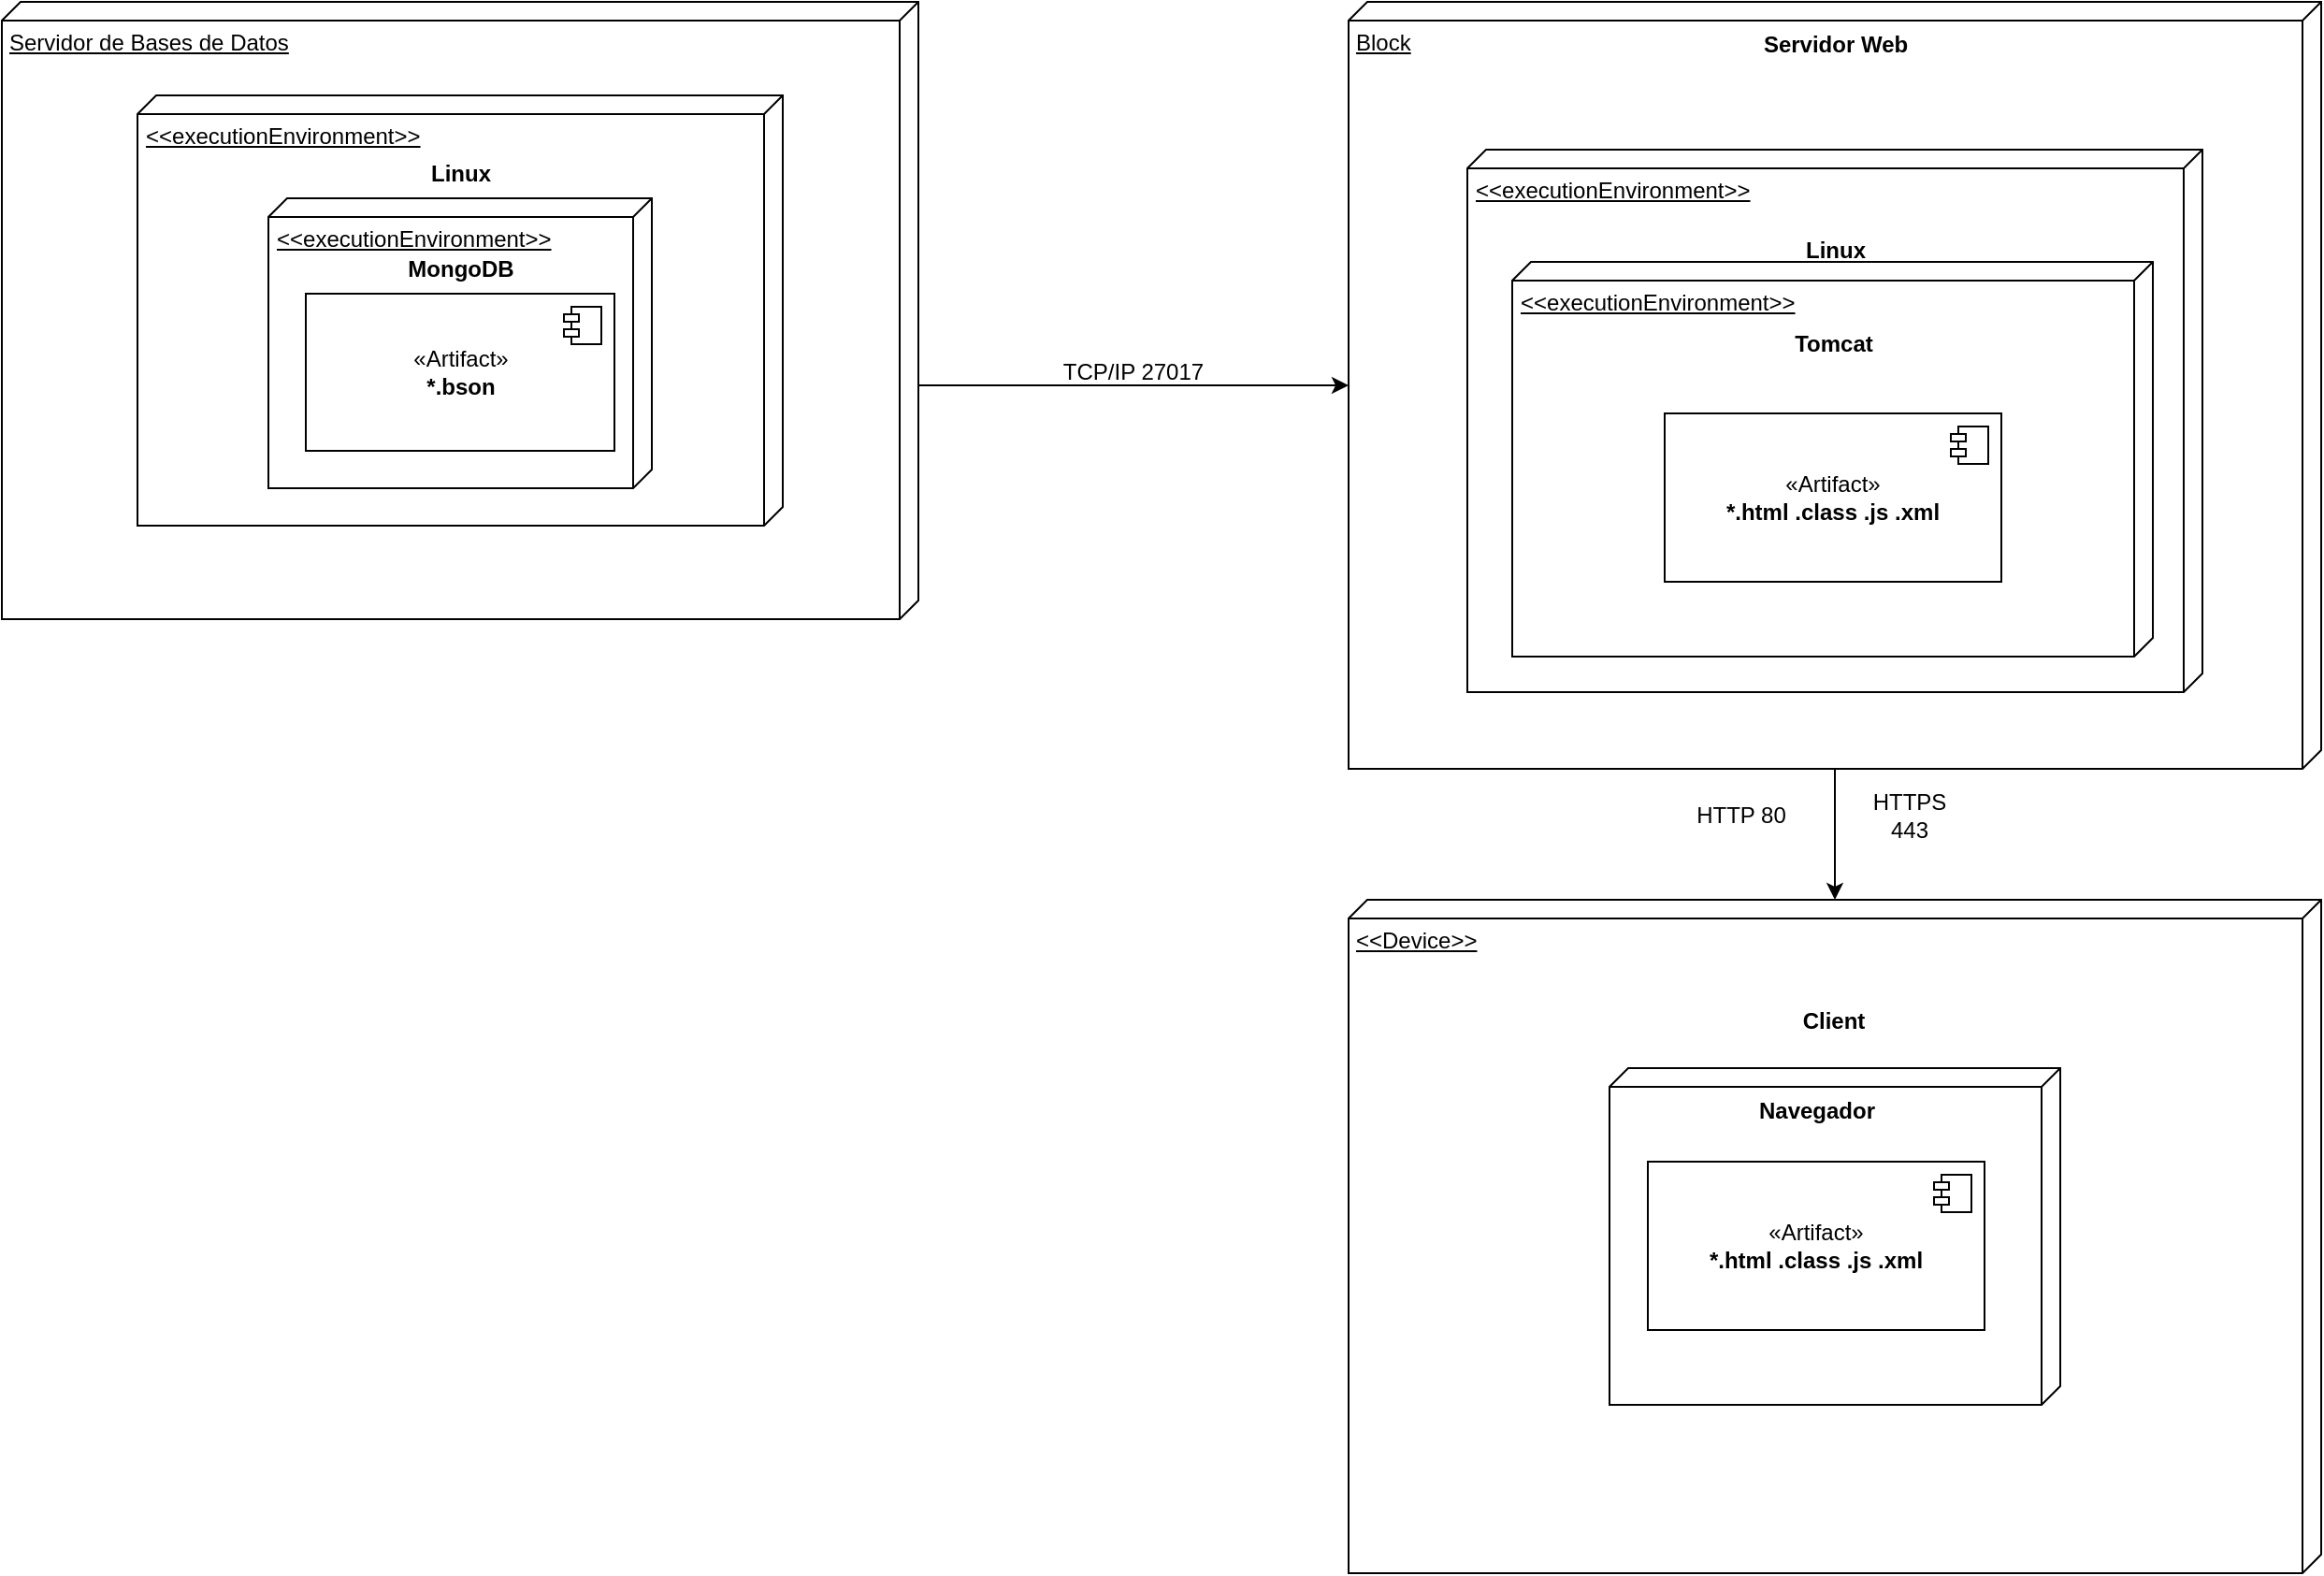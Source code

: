 <mxfile version="24.5.5" type="google">
  <diagram id="ZIbdoXWf_325Ph_qxELx" name="Página-2">
    <mxGraphModel grid="1" page="1" gridSize="10" guides="1" tooltips="1" connect="1" arrows="1" fold="1" pageScale="1" pageWidth="827" pageHeight="1169" math="0" shadow="0">
      <root>
        <mxCell id="0" />
        <mxCell id="1" parent="0" />
        <mxCell id="III9xUrhtxmisWl-_8ej-19" style="edgeStyle=orthogonalEdgeStyle;rounded=0;orthogonalLoop=1;jettySize=auto;html=1;" edge="1" parent="1" source="III9xUrhtxmisWl-_8ej-1" target="III9xUrhtxmisWl-_8ej-8">
          <mxGeometry relative="1" as="geometry">
            <Array as="points">
              <mxPoint x="580" y="245" />
              <mxPoint x="580" y="245" />
            </Array>
          </mxGeometry>
        </mxCell>
        <mxCell id="III9xUrhtxmisWl-_8ej-1" value="Servidor de Bases de Datos" style="verticalAlign=top;align=left;spacingTop=8;spacingLeft=2;spacingRight=12;shape=cube;size=10;direction=south;fontStyle=4;html=1;whiteSpace=wrap;" vertex="1" parent="1">
          <mxGeometry x="40" y="40" width="490" height="330" as="geometry" />
        </mxCell>
        <mxCell id="III9xUrhtxmisWl-_8ej-2" value="&amp;lt;&amp;lt;executionEnvironment&amp;gt;&amp;gt;" style="verticalAlign=top;align=left;spacingTop=8;spacingLeft=2;spacingRight=12;shape=cube;size=10;direction=south;fontStyle=4;html=1;whiteSpace=wrap;" vertex="1" parent="1">
          <mxGeometry x="112.5" y="90" width="345" height="230" as="geometry" />
        </mxCell>
        <mxCell id="III9xUrhtxmisWl-_8ej-3" value="&amp;lt;&amp;lt;executionEnvironment&amp;gt;&amp;gt;" style="verticalAlign=top;align=left;spacingTop=8;spacingLeft=2;spacingRight=12;shape=cube;size=10;direction=south;fontStyle=4;html=1;whiteSpace=wrap;" vertex="1" parent="1">
          <mxGeometry x="182.5" y="145" width="205" height="155" as="geometry" />
        </mxCell>
        <mxCell id="III9xUrhtxmisWl-_8ej-4" value="Linux" style="text;align=center;fontStyle=1;verticalAlign=middle;spacingLeft=3;spacingRight=3;strokeColor=none;rotatable=0;points=[[0,0.5],[1,0.5]];portConstraint=eastwest;html=1;" vertex="1" parent="1">
          <mxGeometry x="245" y="119" width="80" height="26" as="geometry" />
        </mxCell>
        <mxCell id="III9xUrhtxmisWl-_8ej-5" value="MongoDB" style="text;align=center;fontStyle=1;verticalAlign=middle;spacingLeft=3;spacingRight=3;strokeColor=none;rotatable=0;points=[[0,0.5],[1,0.5]];portConstraint=eastwest;html=1;" vertex="1" parent="1">
          <mxGeometry x="245" y="170" width="80" height="26" as="geometry" />
        </mxCell>
        <mxCell id="III9xUrhtxmisWl-_8ej-6" value="«Artifact»&lt;br&gt;&lt;b&gt;*.bson&lt;/b&gt;" style="html=1;dropTarget=0;whiteSpace=wrap;" vertex="1" parent="1">
          <mxGeometry x="202.5" y="196" width="165" height="84" as="geometry" />
        </mxCell>
        <mxCell id="III9xUrhtxmisWl-_8ej-7" value="" style="shape=module;jettyWidth=8;jettyHeight=4;" vertex="1" parent="III9xUrhtxmisWl-_8ej-6">
          <mxGeometry x="1" width="20" height="20" relative="1" as="geometry">
            <mxPoint x="-27" y="7" as="offset" />
          </mxGeometry>
        </mxCell>
        <mxCell id="III9xUrhtxmisWl-_8ej-23" style="edgeStyle=orthogonalEdgeStyle;rounded=0;orthogonalLoop=1;jettySize=auto;html=1;" edge="1" parent="1" source="III9xUrhtxmisWl-_8ej-8" target="III9xUrhtxmisWl-_8ej-20">
          <mxGeometry relative="1" as="geometry" />
        </mxCell>
        <mxCell id="III9xUrhtxmisWl-_8ej-8" value="Block" style="verticalAlign=top;align=left;spacingTop=8;spacingLeft=2;spacingRight=12;shape=cube;size=10;direction=south;fontStyle=4;html=1;whiteSpace=wrap;" vertex="1" parent="1">
          <mxGeometry x="760" y="40" width="520" height="410" as="geometry" />
        </mxCell>
        <mxCell id="III9xUrhtxmisWl-_8ej-9" value="Servidor Web" style="text;align=center;fontStyle=1;verticalAlign=middle;spacingLeft=3;spacingRight=3;strokeColor=none;rotatable=0;points=[[0,0.5],[1,0.5]];portConstraint=eastwest;html=1;" vertex="1" parent="1">
          <mxGeometry x="980" y="50" width="80" height="26" as="geometry" />
        </mxCell>
        <mxCell id="III9xUrhtxmisWl-_8ej-11" value="&amp;lt;&amp;lt;executionEnvironment&amp;gt;&amp;gt;" style="verticalAlign=top;align=left;spacingTop=8;spacingLeft=2;spacingRight=12;shape=cube;size=10;direction=south;fontStyle=4;html=1;whiteSpace=wrap;" vertex="1" parent="1">
          <mxGeometry x="823.5" y="119" width="393" height="290" as="geometry" />
        </mxCell>
        <mxCell id="III9xUrhtxmisWl-_8ej-12" value="Linux" style="text;align=center;fontStyle=1;verticalAlign=middle;spacingLeft=3;spacingRight=3;strokeColor=none;rotatable=0;points=[[0,0.5],[1,0.5]];portConstraint=eastwest;html=1;" vertex="1" parent="1">
          <mxGeometry x="980" y="160" width="80" height="26" as="geometry" />
        </mxCell>
        <mxCell id="III9xUrhtxmisWl-_8ej-13" value="&amp;lt;&amp;lt;executionEnvironment&amp;gt;&amp;gt;" style="verticalAlign=top;align=left;spacingTop=8;spacingLeft=2;spacingRight=12;shape=cube;size=10;direction=south;fontStyle=4;html=1;whiteSpace=wrap;" vertex="1" parent="1">
          <mxGeometry x="847.5" y="179" width="342.5" height="211" as="geometry" />
        </mxCell>
        <mxCell id="III9xUrhtxmisWl-_8ej-14" value="Tomcat" style="text;align=center;fontStyle=1;verticalAlign=middle;spacingLeft=3;spacingRight=3;strokeColor=none;rotatable=0;points=[[0,0.5],[1,0.5]];portConstraint=eastwest;html=1;" vertex="1" parent="1">
          <mxGeometry x="978.75" y="210" width="80" height="26" as="geometry" />
        </mxCell>
        <mxCell id="III9xUrhtxmisWl-_8ej-15" value="«Artifact»&lt;br&gt;&lt;b&gt;*.html .class .js .xml&lt;/b&gt;" style="html=1;dropTarget=0;whiteSpace=wrap;" vertex="1" parent="1">
          <mxGeometry x="929" y="260" width="180" height="90" as="geometry" />
        </mxCell>
        <mxCell id="III9xUrhtxmisWl-_8ej-16" value="" style="shape=module;jettyWidth=8;jettyHeight=4;" vertex="1" parent="III9xUrhtxmisWl-_8ej-15">
          <mxGeometry x="1" width="20" height="20" relative="1" as="geometry">
            <mxPoint x="-27" y="7" as="offset" />
          </mxGeometry>
        </mxCell>
        <mxCell id="III9xUrhtxmisWl-_8ej-20" value="&amp;lt;&amp;lt;Device&amp;gt;&amp;gt;" style="verticalAlign=top;align=left;spacingTop=8;spacingLeft=2;spacingRight=12;shape=cube;size=10;direction=south;fontStyle=4;html=1;whiteSpace=wrap;" vertex="1" parent="1">
          <mxGeometry x="760" y="520" width="520" height="360" as="geometry" />
        </mxCell>
        <mxCell id="III9xUrhtxmisWl-_8ej-21" value="" style="verticalAlign=top;align=left;spacingTop=8;spacingLeft=2;spacingRight=12;shape=cube;size=10;direction=south;fontStyle=4;html=1;whiteSpace=wrap;" vertex="1" parent="1">
          <mxGeometry x="899.5" y="610" width="241" height="180" as="geometry" />
        </mxCell>
        <mxCell id="III9xUrhtxmisWl-_8ej-22" value="Client" style="text;align=center;fontStyle=1;verticalAlign=middle;spacingLeft=3;spacingRight=3;strokeColor=none;rotatable=0;points=[[0,0.5],[1,0.5]];portConstraint=eastwest;html=1;" vertex="1" parent="1">
          <mxGeometry x="978.75" y="572" width="80" height="26" as="geometry" />
        </mxCell>
        <mxCell id="III9xUrhtxmisWl-_8ej-24" value="«Artifact»&lt;br&gt;&lt;b&gt;*.html .class .js .xml&lt;/b&gt;" style="html=1;dropTarget=0;whiteSpace=wrap;" vertex="1" parent="1">
          <mxGeometry x="920" y="660" width="180" height="90" as="geometry" />
        </mxCell>
        <mxCell id="III9xUrhtxmisWl-_8ej-25" value="" style="shape=module;jettyWidth=8;jettyHeight=4;" vertex="1" parent="III9xUrhtxmisWl-_8ej-24">
          <mxGeometry x="1" width="20" height="20" relative="1" as="geometry">
            <mxPoint x="-27" y="7" as="offset" />
          </mxGeometry>
        </mxCell>
        <mxCell id="III9xUrhtxmisWl-_8ej-26" value="Navegador" style="text;align=center;fontStyle=1;verticalAlign=middle;spacingLeft=3;spacingRight=3;strokeColor=none;rotatable=0;points=[[0,0.5],[1,0.5]];portConstraint=eastwest;html=1;" vertex="1" parent="1">
          <mxGeometry x="970" y="620" width="80" height="26" as="geometry" />
        </mxCell>
        <mxCell id="2MD5otcRQNG8yUbytozQ-1" value="TCP/IP 27017" style="text;html=1;align=center;verticalAlign=middle;whiteSpace=wrap;rounded=0;" vertex="1" parent="1">
          <mxGeometry x="590" y="223" width="110" height="30" as="geometry" />
        </mxCell>
        <mxCell id="2MD5otcRQNG8yUbytozQ-2" value="HTTP 80" style="text;html=1;align=center;verticalAlign=middle;whiteSpace=wrap;rounded=0;" vertex="1" parent="1">
          <mxGeometry x="940" y="460" width="60" height="30" as="geometry" />
        </mxCell>
        <mxCell id="2MD5otcRQNG8yUbytozQ-3" value="HTTPS 443" style="text;html=1;align=center;verticalAlign=middle;whiteSpace=wrap;rounded=0;" vertex="1" parent="1">
          <mxGeometry x="1030" y="460" width="60" height="30" as="geometry" />
        </mxCell>
      </root>
    </mxGraphModel>
  </diagram>
</mxfile>
